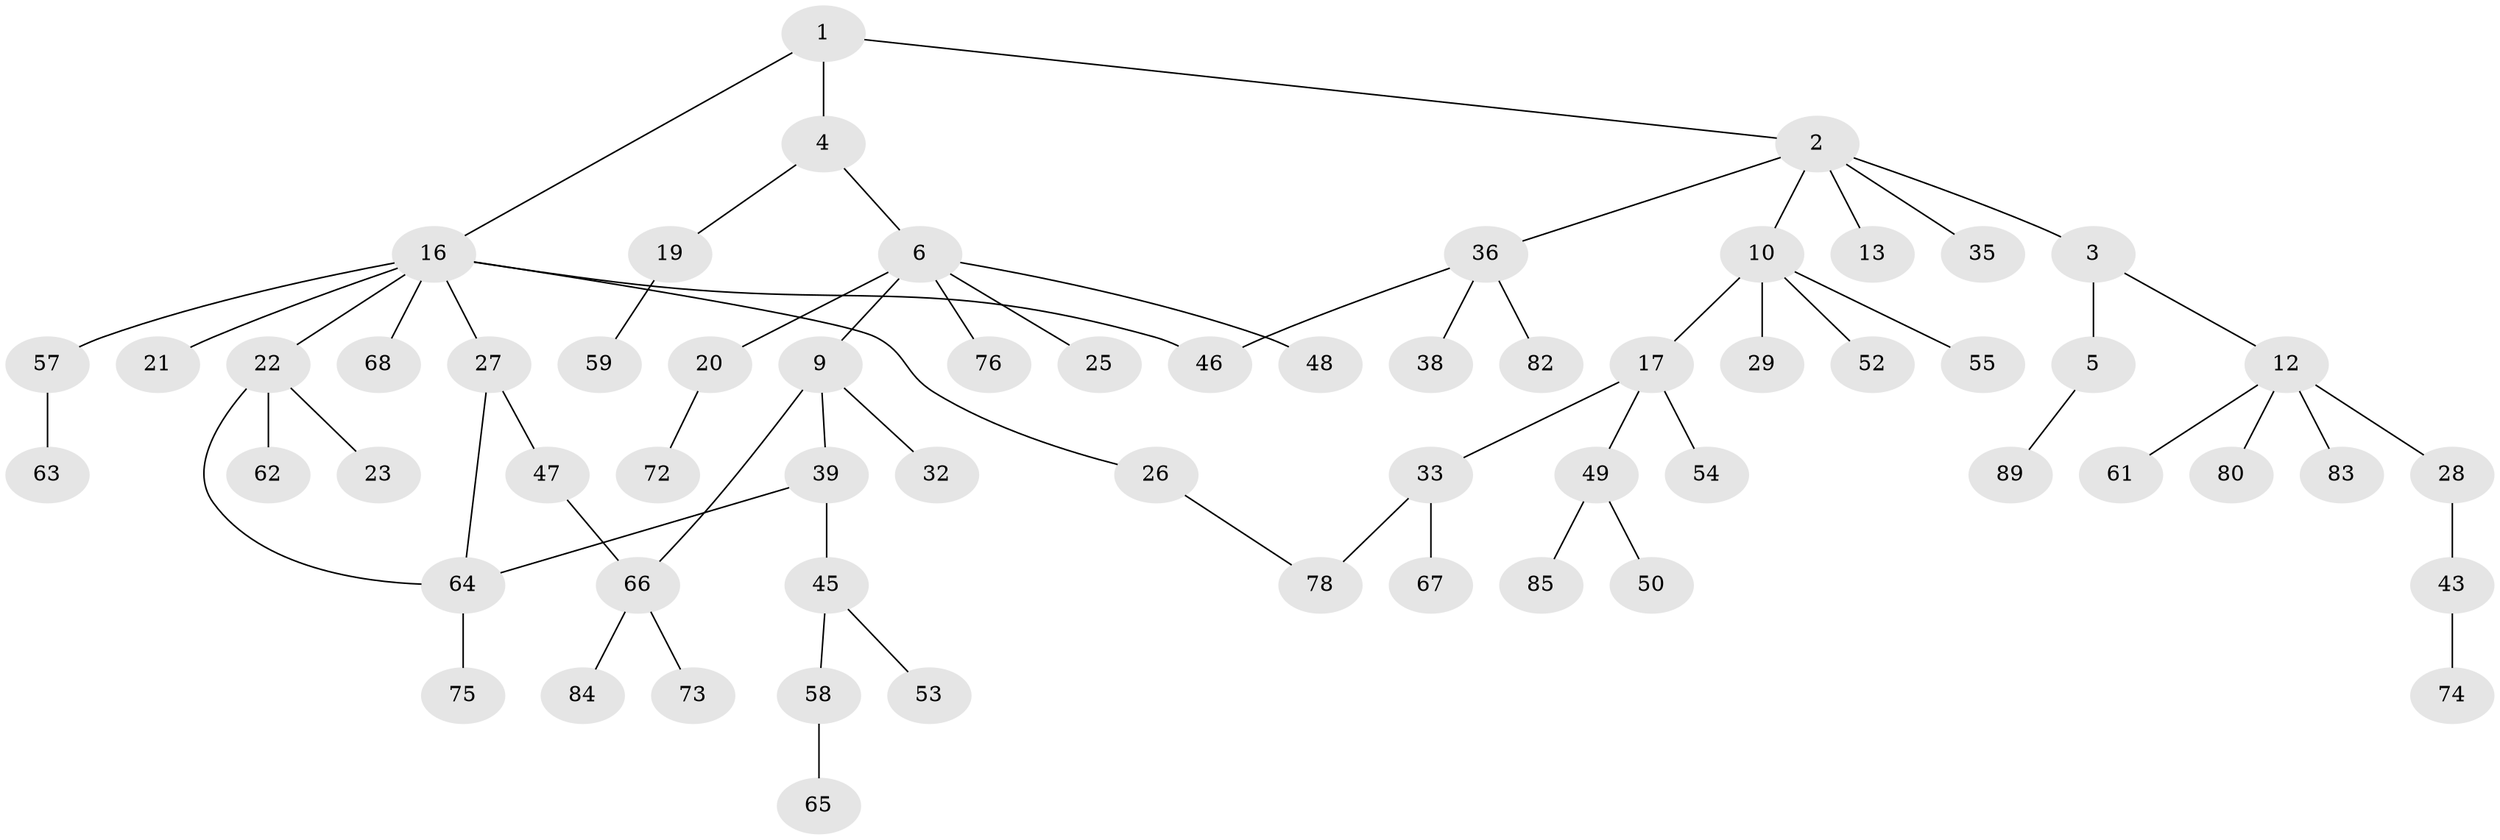 // Generated by graph-tools (version 1.1) at 2025/23/03/03/25 07:23:30]
// undirected, 62 vertices, 66 edges
graph export_dot {
graph [start="1"]
  node [color=gray90,style=filled];
  1 [super="+7"];
  2 [super="+8"];
  3;
  4 [super="+51"];
  5 [super="+42"];
  6 [super="+14"];
  9 [super="+15"];
  10 [super="+11"];
  12 [super="+24"];
  13;
  16 [super="+18"];
  17 [super="+70"];
  19 [super="+77"];
  20 [super="+30"];
  21;
  22 [super="+31"];
  23;
  25 [super="+71"];
  26;
  27 [super="+37"];
  28 [super="+90"];
  29 [super="+34"];
  32;
  33 [super="+40"];
  35 [super="+88"];
  36 [super="+44"];
  38;
  39 [super="+41"];
  43 [super="+60"];
  45 [super="+86"];
  46;
  47;
  48;
  49;
  50 [super="+87"];
  52 [super="+56"];
  53;
  54;
  55;
  57;
  58;
  59;
  61;
  62;
  63;
  64 [super="+69"];
  65 [super="+81"];
  66 [super="+79"];
  67;
  68;
  72;
  73;
  74;
  75;
  76;
  78 [super="+91"];
  80;
  82;
  83;
  84;
  85;
  89;
  1 -- 2;
  1 -- 4;
  1 -- 16;
  2 -- 3;
  2 -- 13;
  2 -- 36;
  2 -- 35;
  2 -- 10;
  3 -- 5;
  3 -- 12;
  4 -- 6;
  4 -- 19;
  5 -- 89;
  6 -- 9;
  6 -- 20;
  6 -- 25;
  6 -- 76;
  6 -- 48;
  9 -- 66;
  9 -- 32;
  9 -- 39;
  10 -- 17;
  10 -- 52;
  10 -- 55;
  10 -- 29;
  12 -- 61;
  12 -- 83;
  12 -- 80;
  12 -- 28 [weight=2];
  16 -- 22;
  16 -- 27;
  16 -- 57;
  16 -- 68;
  16 -- 26;
  16 -- 21;
  16 -- 46;
  17 -- 33;
  17 -- 49;
  17 -- 54;
  19 -- 59;
  20 -- 72;
  22 -- 23;
  22 -- 62;
  22 -- 64;
  26 -- 78;
  27 -- 64;
  27 -- 47;
  28 -- 43;
  33 -- 67;
  33 -- 78;
  36 -- 38;
  36 -- 46;
  36 -- 82;
  39 -- 64;
  39 -- 45;
  43 -- 74;
  45 -- 53;
  45 -- 58;
  47 -- 66;
  49 -- 50;
  49 -- 85;
  57 -- 63;
  58 -- 65;
  64 -- 75;
  66 -- 73;
  66 -- 84;
}

